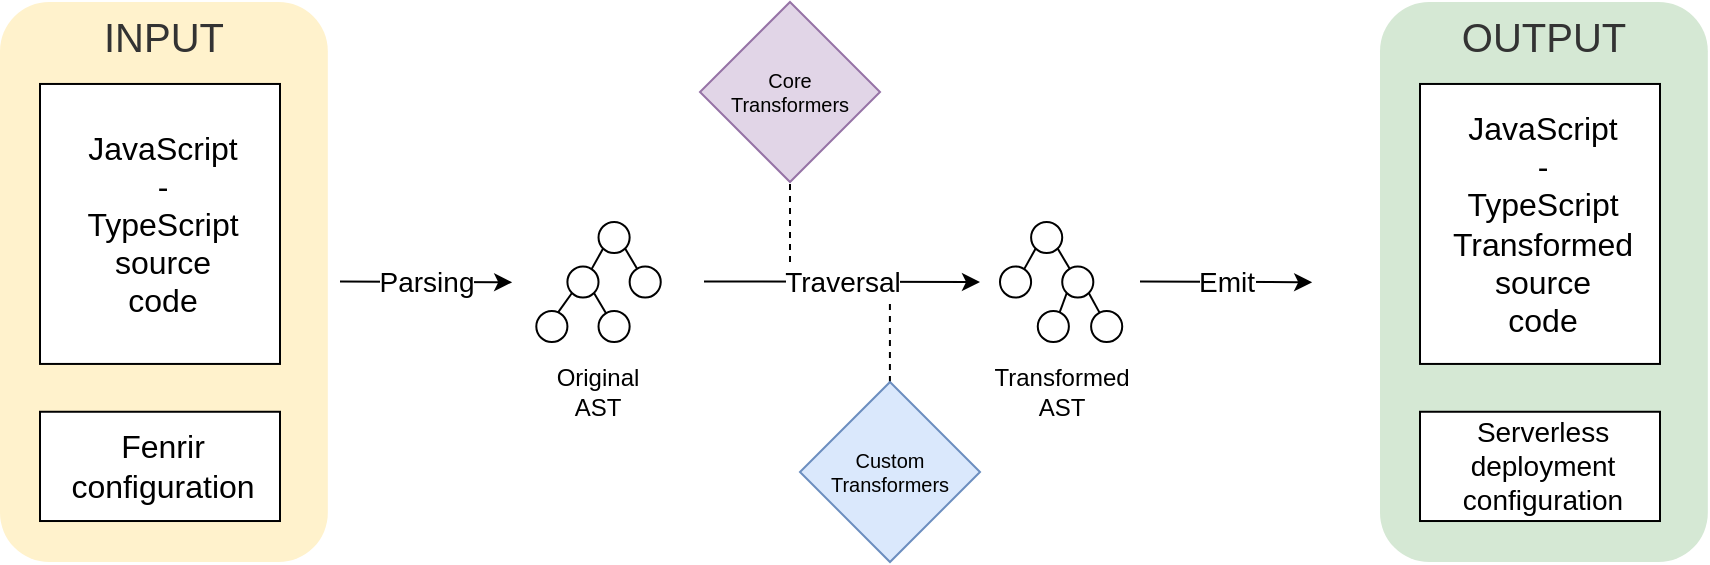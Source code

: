 <mxfile version="21.6.1">
  <diagram name="Page-1" id="RSA5t9zxNzjG7vInM1FV">
    <mxGraphModel dx="978" dy="521" grid="1" gridSize="10" guides="1" tooltips="1" connect="1" arrows="1" fold="1" page="1" pageScale="1" pageWidth="850" pageHeight="1100" math="0" shadow="0">
      <root>
        <mxCell id="0" />
        <mxCell id="1" parent="0" />
        <mxCell id="1m-pX_UnDPqaJtli0ejN-4" value="a" style="group;fillColor=none;strokeColor=none;" vertex="1" connectable="0" parent="1">
          <mxGeometry x="30" y="180" width="163.91" height="280" as="geometry" />
        </mxCell>
        <mxCell id="1m-pX_UnDPqaJtli0ejN-1" value="&amp;nbsp;" style="rounded=1;whiteSpace=wrap;html=1;labelBackgroundColor=#B3B3B3;labelBorderColor=none;fillColor=#fff2cc;fillStyle=auto;strokeColor=none;" vertex="1" parent="1m-pX_UnDPqaJtli0ejN-4">
          <mxGeometry width="163.91" height="280" as="geometry" />
        </mxCell>
        <mxCell id="1m-pX_UnDPqaJtli0ejN-3" value="INPUT" style="text;align=center;html=1;verticalAlign=middle;whiteSpace=wrap;rounded=0;fontSize=20;fontColor=#333333;fillColor=none;strokeColor=none;" vertex="1" parent="1m-pX_UnDPqaJtli0ejN-4">
          <mxGeometry x="53.783" y="6.829" width="56.344" height="20.488" as="geometry" />
        </mxCell>
        <mxCell id="1m-pX_UnDPqaJtli0ejN-2" value="" style="rounded=0;whiteSpace=wrap;html=1;" vertex="1" parent="1m-pX_UnDPqaJtli0ejN-4">
          <mxGeometry x="20" y="40.98" width="120" height="139.99" as="geometry" />
        </mxCell>
        <mxCell id="1m-pX_UnDPqaJtli0ejN-5" value="JavaScript&lt;br style=&quot;font-size: 16px;&quot;&gt;-&lt;br style=&quot;font-size: 16px;&quot;&gt;TypeScript&lt;br style=&quot;font-size: 16px;&quot;&gt;source&lt;br style=&quot;font-size: 16px;&quot;&gt;&lt;div style=&quot;font-size: 16px;&quot;&gt;code&lt;/div&gt;" style="text;strokeColor=none;align=center;fillColor=none;html=1;verticalAlign=middle;whiteSpace=wrap;rounded=0;fontSize=16;" vertex="1" parent="1m-pX_UnDPqaJtli0ejN-4">
          <mxGeometry x="61.463" y="87.92" width="40.977" height="46.098" as="geometry" />
        </mxCell>
        <mxCell id="1m-pX_UnDPqaJtli0ejN-8" value="" style="rounded=0;whiteSpace=wrap;html=1;" vertex="1" parent="1m-pX_UnDPqaJtli0ejN-4">
          <mxGeometry x="20" y="204.88" width="120" height="54.63" as="geometry" />
        </mxCell>
        <mxCell id="1m-pX_UnDPqaJtli0ejN-9" value="&lt;div&gt;Fenrir&lt;/div&gt;&lt;div&gt;configuration&lt;br&gt;&lt;/div&gt;" style="text;strokeColor=none;align=center;fillColor=none;html=1;verticalAlign=middle;whiteSpace=wrap;rounded=0;fontSize=16;" vertex="1" parent="1m-pX_UnDPqaJtli0ejN-4">
          <mxGeometry x="61.463" y="209.146" width="40.977" height="46.098" as="geometry" />
        </mxCell>
        <mxCell id="1m-pX_UnDPqaJtli0ejN-11" value="" style="endArrow=classic;html=1;rounded=0;" edge="1" parent="1">
          <mxGeometry relative="1" as="geometry">
            <mxPoint x="200" y="319.71" as="sourcePoint" />
            <mxPoint x="286.09" y="320.13" as="targetPoint" />
          </mxGeometry>
        </mxCell>
        <mxCell id="1m-pX_UnDPqaJtli0ejN-12" value="Parsing" style="edgeLabel;resizable=0;html=1;align=center;verticalAlign=middle;fontSize=14;" connectable="0" vertex="1" parent="1m-pX_UnDPqaJtli0ejN-11">
          <mxGeometry relative="1" as="geometry" />
        </mxCell>
        <mxCell id="1m-pX_UnDPqaJtli0ejN-34" value="" style="group" vertex="1" connectable="0" parent="1">
          <mxGeometry x="298.15" y="290" width="62.23" height="60" as="geometry" />
        </mxCell>
        <mxCell id="1m-pX_UnDPqaJtli0ejN-14" value="" style="ellipse;whiteSpace=wrap;html=1;aspect=fixed;" vertex="1" parent="1m-pX_UnDPqaJtli0ejN-34">
          <mxGeometry x="31.115" width="15.556" height="15.556" as="geometry" />
        </mxCell>
        <mxCell id="1m-pX_UnDPqaJtli0ejN-15" value="" style="endArrow=none;html=1;rounded=0;entryX=0;entryY=1;entryDx=0;entryDy=0;exitX=0.781;exitY=0.078;exitDx=0;exitDy=0;exitPerimeter=0;" edge="1" parent="1m-pX_UnDPqaJtli0ejN-34" source="1m-pX_UnDPqaJtli0ejN-16" target="1m-pX_UnDPqaJtli0ejN-14">
          <mxGeometry width="50" height="50" relative="1" as="geometry">
            <mxPoint x="24.448" y="28.889" as="sourcePoint" />
            <mxPoint x="36.671" y="15.556" as="targetPoint" />
          </mxGeometry>
        </mxCell>
        <mxCell id="1m-pX_UnDPqaJtli0ejN-16" value="" style="ellipse;whiteSpace=wrap;html=1;aspect=fixed;" vertex="1" parent="1m-pX_UnDPqaJtli0ejN-34">
          <mxGeometry x="15.558" y="22.222" width="15.556" height="15.556" as="geometry" />
        </mxCell>
        <mxCell id="1m-pX_UnDPqaJtli0ejN-18" value="" style="endArrow=none;html=1;rounded=0;entryX=1;entryY=1;entryDx=0;entryDy=0;" edge="1" source="1m-pX_UnDPqaJtli0ejN-19" parent="1m-pX_UnDPqaJtli0ejN-34" target="1m-pX_UnDPqaJtli0ejN-14">
          <mxGeometry width="50" height="50" relative="1" as="geometry">
            <mxPoint x="48.339" y="20" as="sourcePoint" />
            <mxPoint x="42.228" y="10.91" as="targetPoint" />
          </mxGeometry>
        </mxCell>
        <mxCell id="1m-pX_UnDPqaJtli0ejN-19" value="" style="ellipse;whiteSpace=wrap;html=1;aspect=fixed;" vertex="1" parent="1m-pX_UnDPqaJtli0ejN-34">
          <mxGeometry x="46.672" y="22.222" width="15.556" height="15.556" as="geometry" />
        </mxCell>
        <mxCell id="1m-pX_UnDPqaJtli0ejN-21" value="" style="endArrow=none;html=1;rounded=0;entryX=0;entryY=1;entryDx=0;entryDy=0;exitX=0.706;exitY=0.04;exitDx=0;exitDy=0;exitPerimeter=0;" edge="1" source="1m-pX_UnDPqaJtli0ejN-22" target="1m-pX_UnDPqaJtli0ejN-16" parent="1m-pX_UnDPqaJtli0ejN-34">
          <mxGeometry width="50" height="50" relative="1" as="geometry">
            <mxPoint x="8.89" y="66.667" as="sourcePoint" />
            <mxPoint x="17.836" y="51.055" as="targetPoint" />
          </mxGeometry>
        </mxCell>
        <mxCell id="1m-pX_UnDPqaJtli0ejN-22" value="" style="ellipse;whiteSpace=wrap;html=1;aspect=fixed;" vertex="1" parent="1m-pX_UnDPqaJtli0ejN-34">
          <mxGeometry y="44.444" width="15.556" height="15.556" as="geometry" />
        </mxCell>
        <mxCell id="1m-pX_UnDPqaJtli0ejN-23" value="" style="endArrow=none;html=1;rounded=0;entryX=1;entryY=1;entryDx=0;entryDy=0;" edge="1" source="1m-pX_UnDPqaJtli0ejN-24" target="1m-pX_UnDPqaJtli0ejN-16" parent="1m-pX_UnDPqaJtli0ejN-34">
          <mxGeometry width="50" height="50" relative="1" as="geometry">
            <mxPoint x="32.782" y="57.778" as="sourcePoint" />
            <mxPoint x="28.837" y="51.055" as="targetPoint" />
          </mxGeometry>
        </mxCell>
        <mxCell id="1m-pX_UnDPqaJtli0ejN-24" value="" style="ellipse;whiteSpace=wrap;html=1;aspect=fixed;" vertex="1" parent="1m-pX_UnDPqaJtli0ejN-34">
          <mxGeometry x="31.115" y="44.444" width="15.556" height="15.556" as="geometry" />
        </mxCell>
        <mxCell id="1m-pX_UnDPqaJtli0ejN-35" value="Original AST" style="text;strokeColor=none;align=center;fillColor=none;html=1;verticalAlign=middle;whiteSpace=wrap;rounded=0;" vertex="1" parent="1">
          <mxGeometry x="299.27" y="360" width="60" height="30" as="geometry" />
        </mxCell>
        <mxCell id="1m-pX_UnDPqaJtli0ejN-36" value="" style="group" vertex="1" connectable="0" parent="1">
          <mxGeometry x="530" y="290" width="61.11" height="60" as="geometry" />
        </mxCell>
        <mxCell id="1m-pX_UnDPqaJtli0ejN-25" value="" style="ellipse;whiteSpace=wrap;html=1;aspect=fixed;" vertex="1" parent="1m-pX_UnDPqaJtli0ejN-36">
          <mxGeometry x="15.555" width="15.555" height="15.555" as="geometry" />
        </mxCell>
        <mxCell id="1m-pX_UnDPqaJtli0ejN-26" value="" style="endArrow=none;html=1;rounded=0;entryX=0;entryY=1;entryDx=0;entryDy=0;exitX=0.781;exitY=0.078;exitDx=0;exitDy=0;exitPerimeter=0;" edge="1" source="1m-pX_UnDPqaJtli0ejN-27" target="1m-pX_UnDPqaJtli0ejN-25" parent="1m-pX_UnDPqaJtli0ejN-36">
          <mxGeometry width="50" height="50" relative="1" as="geometry">
            <mxPoint x="8.889" y="28.889" as="sourcePoint" />
            <mxPoint x="21.111" y="15.556" as="targetPoint" />
          </mxGeometry>
        </mxCell>
        <mxCell id="1m-pX_UnDPqaJtli0ejN-27" value="" style="ellipse;whiteSpace=wrap;html=1;aspect=fixed;" vertex="1" parent="1m-pX_UnDPqaJtli0ejN-36">
          <mxGeometry y="22.222" width="15.555" height="15.555" as="geometry" />
        </mxCell>
        <mxCell id="1m-pX_UnDPqaJtli0ejN-28" value="" style="endArrow=none;html=1;rounded=0;entryX=1;entryY=1;entryDx=0;entryDy=0;" edge="1" source="1m-pX_UnDPqaJtli0ejN-29" target="1m-pX_UnDPqaJtli0ejN-25" parent="1m-pX_UnDPqaJtli0ejN-36">
          <mxGeometry width="50" height="50" relative="1" as="geometry">
            <mxPoint x="32.777" y="20" as="sourcePoint" />
            <mxPoint x="26.667" y="10.91" as="targetPoint" />
          </mxGeometry>
        </mxCell>
        <mxCell id="1m-pX_UnDPqaJtli0ejN-29" value="" style="ellipse;whiteSpace=wrap;html=1;aspect=fixed;" vertex="1" parent="1m-pX_UnDPqaJtli0ejN-36">
          <mxGeometry x="31.111" y="22.222" width="15.555" height="15.555" as="geometry" />
        </mxCell>
        <mxCell id="1m-pX_UnDPqaJtli0ejN-30" value="" style="endArrow=none;html=1;rounded=0;entryX=0;entryY=1;entryDx=0;entryDy=0;exitX=0.706;exitY=0.04;exitDx=0;exitDy=0;exitPerimeter=0;" edge="1" source="1m-pX_UnDPqaJtli0ejN-31" target="1m-pX_UnDPqaJtli0ejN-29" parent="1m-pX_UnDPqaJtli0ejN-36">
          <mxGeometry width="50" height="50" relative="1" as="geometry">
            <mxPoint x="-6.667" y="66.667" as="sourcePoint" />
            <mxPoint x="2.278" y="51.055" as="targetPoint" />
          </mxGeometry>
        </mxCell>
        <mxCell id="1m-pX_UnDPqaJtli0ejN-31" value="" style="ellipse;whiteSpace=wrap;html=1;aspect=fixed;" vertex="1" parent="1m-pX_UnDPqaJtli0ejN-36">
          <mxGeometry x="18.889" y="44.444" width="15.555" height="15.555" as="geometry" />
        </mxCell>
        <mxCell id="1m-pX_UnDPqaJtli0ejN-32" value="" style="endArrow=none;html=1;rounded=0;entryX=1;entryY=1;entryDx=0;entryDy=0;" edge="1" source="1m-pX_UnDPqaJtli0ejN-33" target="1m-pX_UnDPqaJtli0ejN-29" parent="1m-pX_UnDPqaJtli0ejN-36">
          <mxGeometry width="50" height="50" relative="1" as="geometry">
            <mxPoint x="17.222" y="57.778" as="sourcePoint" />
            <mxPoint x="13.277" y="51.055" as="targetPoint" />
          </mxGeometry>
        </mxCell>
        <mxCell id="1m-pX_UnDPqaJtli0ejN-33" value="" style="ellipse;whiteSpace=wrap;html=1;aspect=fixed;" vertex="1" parent="1m-pX_UnDPqaJtli0ejN-36">
          <mxGeometry x="45.555" y="44.444" width="15.555" height="15.555" as="geometry" />
        </mxCell>
        <mxCell id="1m-pX_UnDPqaJtli0ejN-37" value="" style="endArrow=classic;html=1;rounded=0;" edge="1" parent="1">
          <mxGeometry relative="1" as="geometry">
            <mxPoint x="382" y="319.71" as="sourcePoint" />
            <mxPoint x="520" y="320" as="targetPoint" />
          </mxGeometry>
        </mxCell>
        <mxCell id="1m-pX_UnDPqaJtli0ejN-38" value="Traversal" style="edgeLabel;resizable=0;html=1;align=center;verticalAlign=middle;fontSize=14;" connectable="0" vertex="1" parent="1m-pX_UnDPqaJtli0ejN-37">
          <mxGeometry relative="1" as="geometry" />
        </mxCell>
        <mxCell id="1m-pX_UnDPqaJtli0ejN-39" value="&lt;div&gt;Transformed&lt;/div&gt;&lt;div&gt;AST&lt;/div&gt;" style="text;strokeColor=none;align=center;fillColor=none;html=1;verticalAlign=middle;whiteSpace=wrap;rounded=0;" vertex="1" parent="1">
          <mxGeometry x="530.56" y="360" width="60" height="30" as="geometry" />
        </mxCell>
        <mxCell id="1m-pX_UnDPqaJtli0ejN-40" value="" style="endArrow=classic;html=1;rounded=0;" edge="1" parent="1">
          <mxGeometry relative="1" as="geometry">
            <mxPoint x="600" y="319.71" as="sourcePoint" />
            <mxPoint x="686.09" y="320.13" as="targetPoint" />
          </mxGeometry>
        </mxCell>
        <mxCell id="1m-pX_UnDPqaJtli0ejN-41" value="Emit" style="edgeLabel;resizable=0;html=1;align=center;verticalAlign=middle;fontSize=14;" connectable="0" vertex="1" parent="1m-pX_UnDPqaJtli0ejN-40">
          <mxGeometry relative="1" as="geometry" />
        </mxCell>
        <mxCell id="1m-pX_UnDPqaJtli0ejN-42" value="a" style="group" vertex="1" connectable="0" parent="1">
          <mxGeometry x="720" y="180" width="163.91" height="280" as="geometry" />
        </mxCell>
        <mxCell id="1m-pX_UnDPqaJtli0ejN-43" value="" style="rounded=1;whiteSpace=wrap;html=1;labelBackgroundColor=#B3B3B3;labelBorderColor=none;fillColor=#d5e8d4;fillStyle=auto;strokeColor=none;" vertex="1" parent="1m-pX_UnDPqaJtli0ejN-42">
          <mxGeometry width="163.91" height="280" as="geometry" />
        </mxCell>
        <mxCell id="1m-pX_UnDPqaJtli0ejN-44" value="OUTPUT" style="text;align=center;html=1;verticalAlign=middle;whiteSpace=wrap;rounded=0;fontSize=20;fontColor=#333333;fillColor=none;strokeColor=none;" vertex="1" parent="1m-pX_UnDPqaJtli0ejN-42">
          <mxGeometry x="53.783" y="6.829" width="56.344" height="20.488" as="geometry" />
        </mxCell>
        <mxCell id="1m-pX_UnDPqaJtli0ejN-45" value="" style="rounded=0;whiteSpace=wrap;html=1;" vertex="1" parent="1m-pX_UnDPqaJtli0ejN-42">
          <mxGeometry x="20" y="40.98" width="120" height="139.99" as="geometry" />
        </mxCell>
        <mxCell id="1m-pX_UnDPqaJtli0ejN-46" value="JavaScript&lt;br style=&quot;font-size: 16px;&quot;&gt;-&lt;br style=&quot;font-size: 16px;&quot;&gt;&lt;div&gt;TypeScript&lt;/div&gt;&lt;div&gt;Transformed&lt;br&gt;&lt;/div&gt;source&lt;br style=&quot;font-size: 16px;&quot;&gt;&lt;div style=&quot;font-size: 16px;&quot;&gt;code&lt;/div&gt;" style="text;strokeColor=none;align=center;fillColor=none;html=1;verticalAlign=middle;whiteSpace=wrap;rounded=0;fontSize=16;" vertex="1" parent="1m-pX_UnDPqaJtli0ejN-42">
          <mxGeometry x="61.463" y="87.92" width="40.977" height="46.098" as="geometry" />
        </mxCell>
        <mxCell id="1m-pX_UnDPqaJtli0ejN-47" value="" style="rounded=0;whiteSpace=wrap;html=1;" vertex="1" parent="1m-pX_UnDPqaJtli0ejN-42">
          <mxGeometry x="20" y="204.88" width="120" height="54.63" as="geometry" />
        </mxCell>
        <mxCell id="1m-pX_UnDPqaJtli0ejN-48" value="Serverless deployment configuration" style="text;strokeColor=none;align=center;fillColor=none;html=1;verticalAlign=middle;whiteSpace=wrap;rounded=0;fontSize=14;" vertex="1" parent="1m-pX_UnDPqaJtli0ejN-42">
          <mxGeometry x="61.463" y="209.146" width="40.977" height="46.098" as="geometry" />
        </mxCell>
        <mxCell id="1m-pX_UnDPqaJtli0ejN-49" value="" style="endArrow=none;dashed=1;html=1;rounded=0;" edge="1" parent="1">
          <mxGeometry width="50" height="50" relative="1" as="geometry">
            <mxPoint x="474.96" y="370" as="sourcePoint" />
            <mxPoint x="474.96" y="330" as="targetPoint" />
          </mxGeometry>
        </mxCell>
        <mxCell id="1m-pX_UnDPqaJtli0ejN-50" value="&lt;div style=&quot;font-size: 10px;&quot;&gt;Custom&lt;/div&gt;&lt;div style=&quot;font-size: 10px;&quot;&gt;Transformers&lt;br style=&quot;font-size: 10px;&quot;&gt;&lt;/div&gt;" style="rhombus;whiteSpace=wrap;html=1;fontSize=10;fillColor=#dae8fc;strokeColor=#6c8ebf;" vertex="1" parent="1">
          <mxGeometry x="430" y="370" width="90" height="90" as="geometry" />
        </mxCell>
        <mxCell id="1m-pX_UnDPqaJtli0ejN-51" value="&lt;div&gt;Core&lt;/div&gt;&lt;div&gt;Transformers&lt;br&gt;&lt;/div&gt;" style="rhombus;whiteSpace=wrap;html=1;fontSize=10;fillColor=#e1d5e7;strokeColor=#9673a6;" vertex="1" parent="1">
          <mxGeometry x="380" y="180" width="90" height="90" as="geometry" />
        </mxCell>
        <mxCell id="1m-pX_UnDPqaJtli0ejN-52" value="" style="endArrow=none;dashed=1;html=1;rounded=0;" edge="1" parent="1">
          <mxGeometry width="50" height="50" relative="1" as="geometry">
            <mxPoint x="425" y="310" as="sourcePoint" />
            <mxPoint x="425" y="270" as="targetPoint" />
          </mxGeometry>
        </mxCell>
      </root>
    </mxGraphModel>
  </diagram>
</mxfile>
